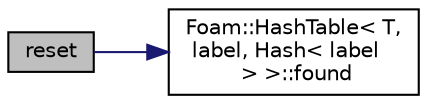 digraph "reset"
{
  bgcolor="transparent";
  edge [fontname="Helvetica",fontsize="10",labelfontname="Helvetica",labelfontsize="10"];
  node [fontname="Helvetica",fontsize="10",shape=record];
  rankdir="LR";
  Node1 [label="reset",height=0.2,width=0.4,color="black", fillcolor="grey75", style="filled" fontcolor="black"];
  Node1 -> Node2 [color="midnightblue",fontsize="10",style="solid",fontname="Helvetica"];
  Node2 [label="Foam::HashTable\< T,\l label, Hash\< label\l \> \>::found",height=0.2,width=0.4,color="black",URL="$classFoam_1_1HashTable.html#a484f3fbed148e809aa598ca3f1b7c413",tooltip="Return true if hashed entry is found in table. "];
}
